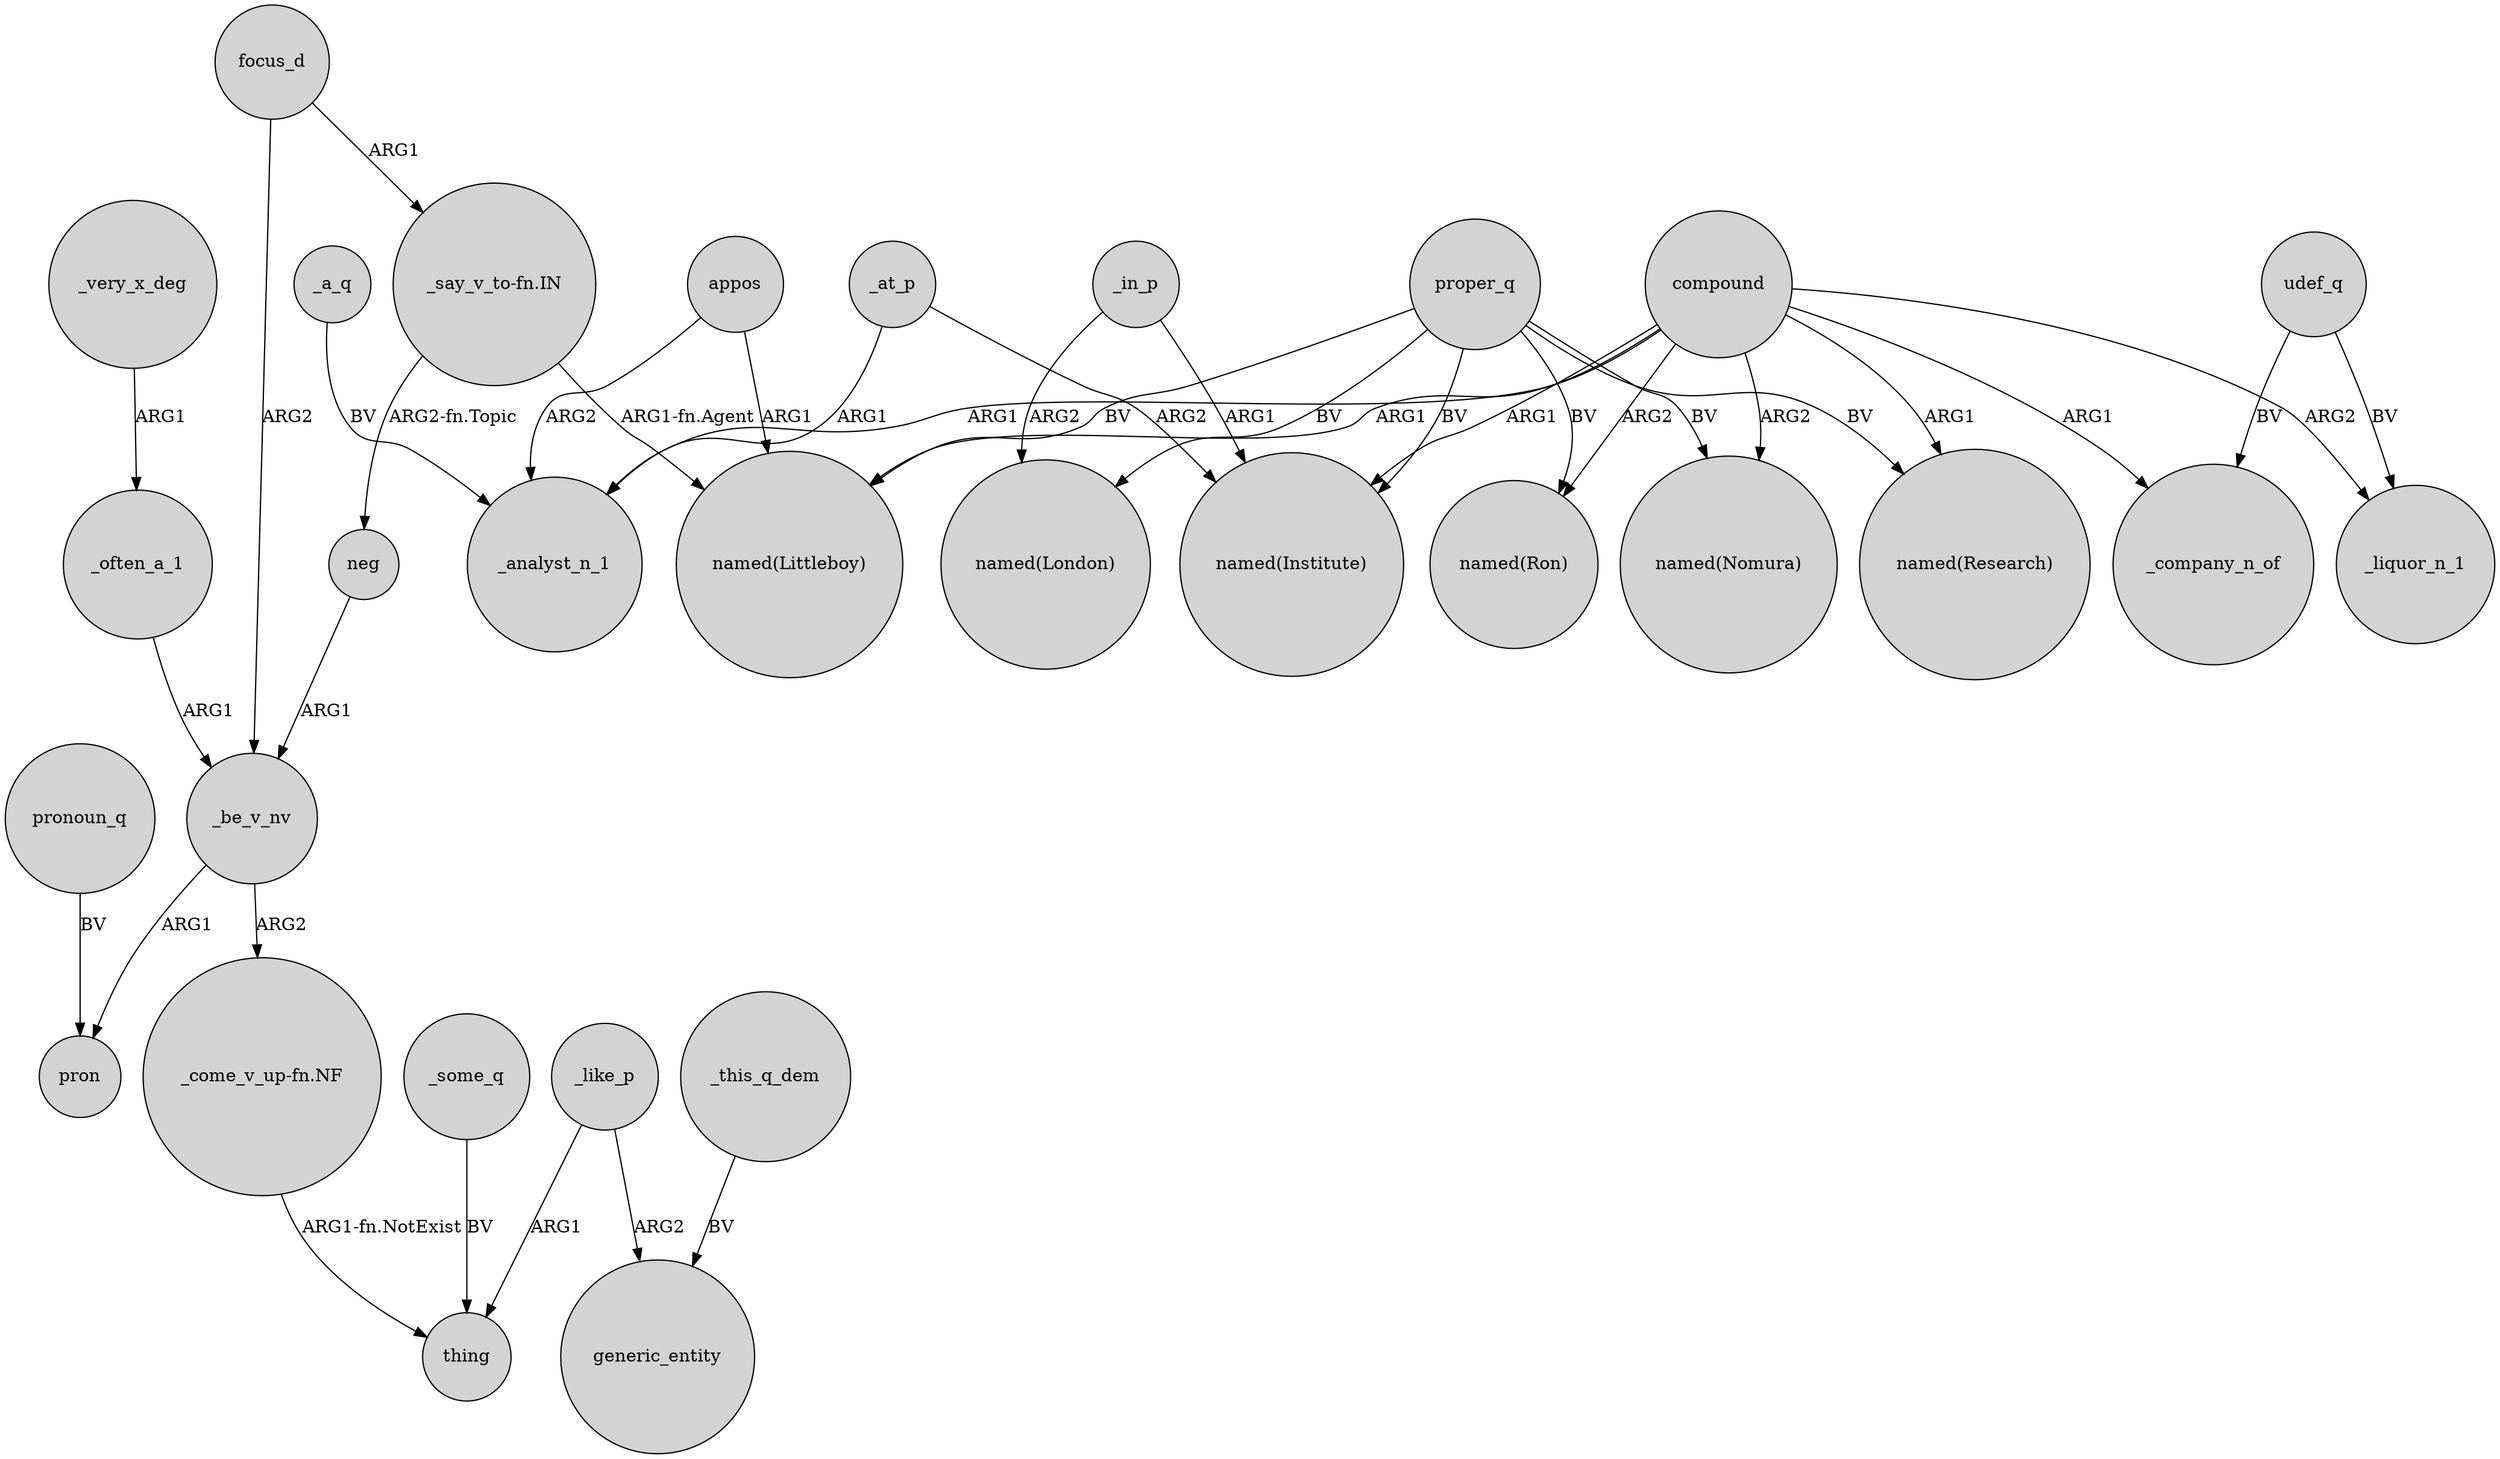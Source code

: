 digraph {
	node [shape=circle style=filled]
	_be_v_nv -> pron [label=ARG1]
	_in_p -> "named(Institute)" [label=ARG1]
	neg -> _be_v_nv [label=ARG1]
	_some_q -> thing [label=BV]
	appos -> "named(Littleboy)" [label=ARG1]
	proper_q -> "named(Institute)" [label=BV]
	_in_p -> "named(London)" [label=ARG2]
	_at_p -> "named(Institute)" [label=ARG2]
	proper_q -> "named(Ron)" [label=BV]
	"_say_v_to-fn.IN" -> "named(Littleboy)" [label="ARG1-fn.Agent"]
	_like_p -> thing [label=ARG1]
	compound -> "named(Institute)" [label=ARG1]
	compound -> _company_n_of [label=ARG1]
	pronoun_q -> pron [label=BV]
	_at_p -> _analyst_n_1 [label=ARG1]
	appos -> _analyst_n_1 [label=ARG2]
	compound -> "named(Nomura)" [label=ARG2]
	_very_x_deg -> _often_a_1 [label=ARG1]
	proper_q -> "named(Nomura)" [label=BV]
	compound -> "named(Littleboy)" [label=ARG1]
	"_come_v_up-fn.NF" -> thing [label="ARG1-fn.NotExist"]
	_this_q_dem -> generic_entity [label=BV]
	_be_v_nv -> "_come_v_up-fn.NF" [label=ARG2]
	focus_d -> _be_v_nv [label=ARG2]
	_often_a_1 -> _be_v_nv [label=ARG1]
	proper_q -> "named(Research)" [label=BV]
	proper_q -> "named(Littleboy)" [label=BV]
	compound -> "named(Ron)" [label=ARG2]
	compound -> "named(Research)" [label=ARG1]
	proper_q -> "named(London)" [label=BV]
	"_say_v_to-fn.IN" -> neg [label="ARG2-fn.Topic"]
	_a_q -> _analyst_n_1 [label=BV]
	_like_p -> generic_entity [label=ARG2]
	udef_q -> _liquor_n_1 [label=BV]
	udef_q -> _company_n_of [label=BV]
	compound -> _liquor_n_1 [label=ARG2]
	focus_d -> "_say_v_to-fn.IN" [label=ARG1]
	compound -> _analyst_n_1 [label=ARG1]
}
